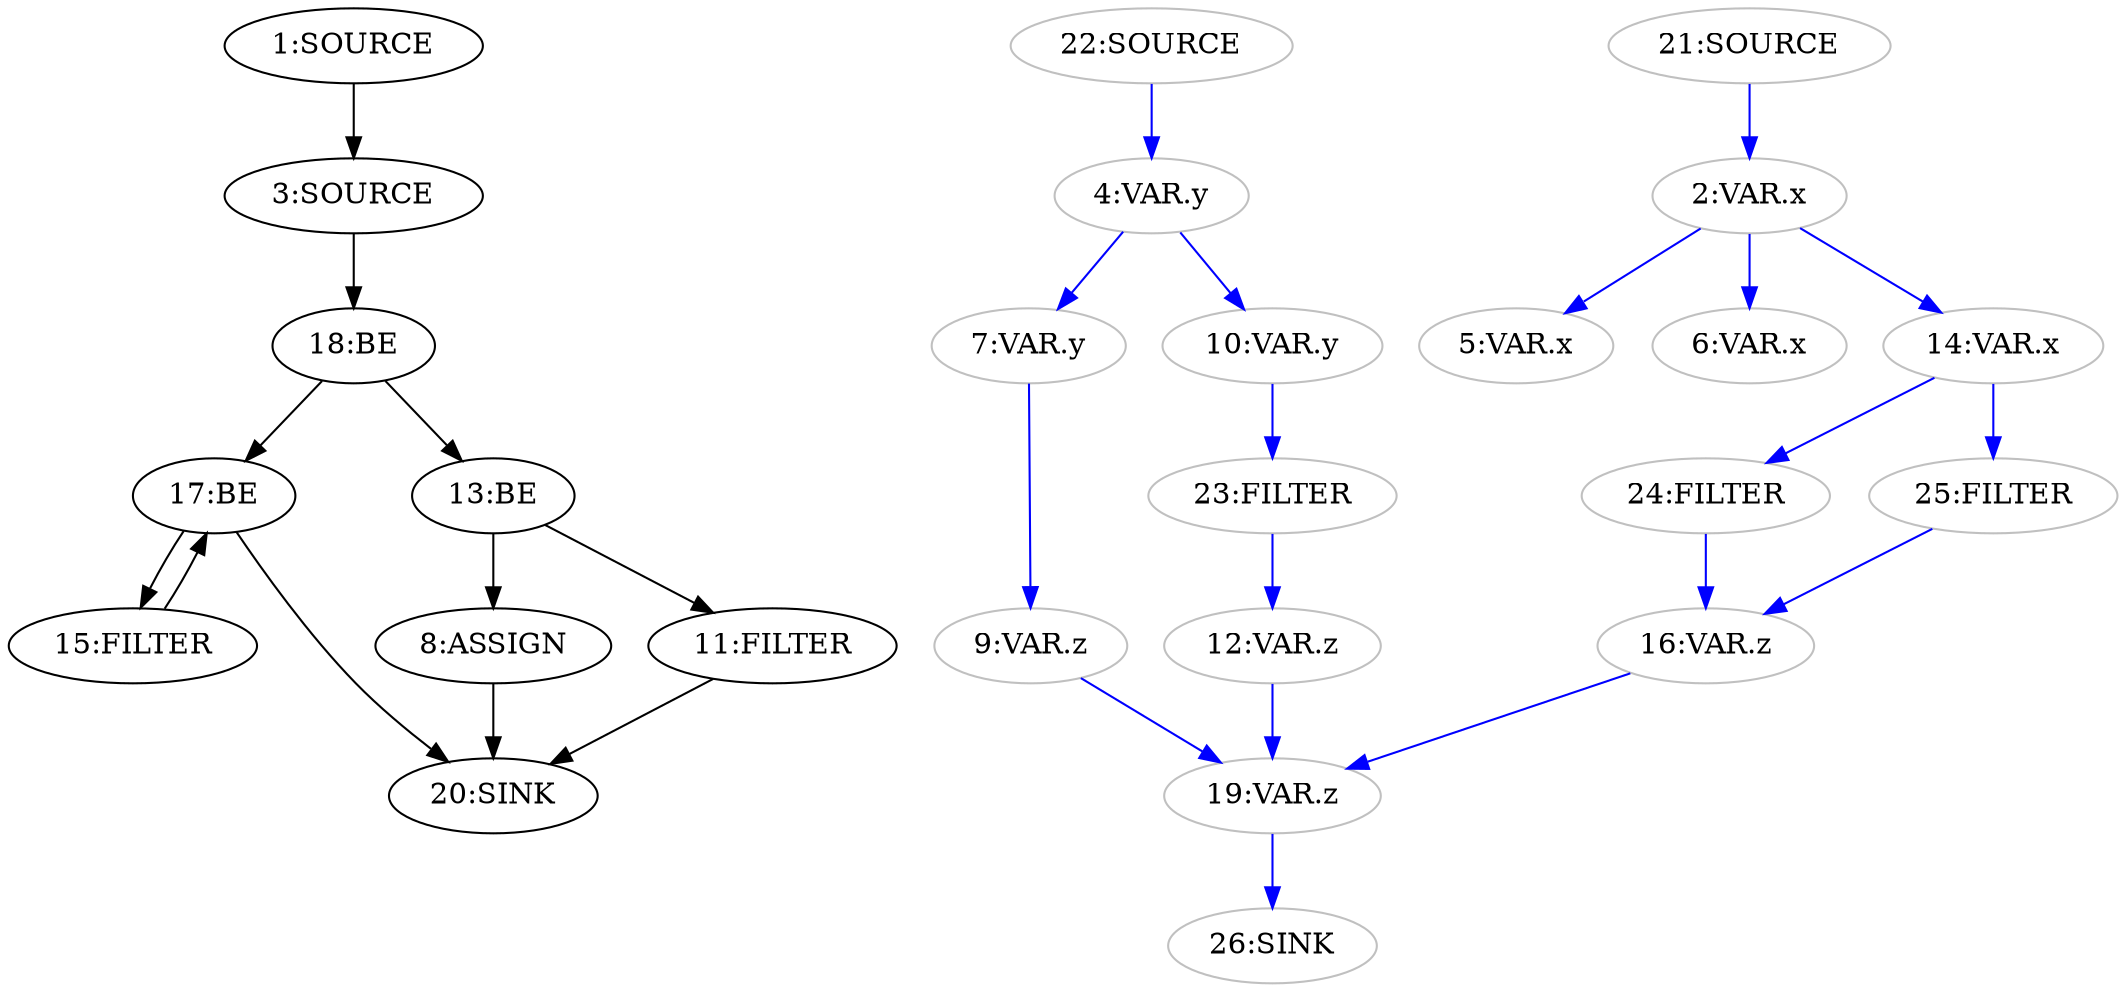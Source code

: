 digraph {
  n8 [label="8:ASSIGN"];
  n17 [label="17:BE"];
  n18 [label="18:BE"];
  n13 [label="13:BE"];
  n15 [label="15:FILTER"];
  n11 [label="11:FILTER"];
  n1 [label="1:SOURCE"];
  n3 [label="3:SOURCE"];
  n20 [label="20:SINK"];
  n2 [label="2:VAR.x" color="grey"];
  n4 [label="4:VAR.y" color="grey"];
  n5 [label="5:VAR.x" color="grey"];
  n6 [label="6:VAR.x" color="grey"];
  n7 [label="7:VAR.y" color="grey"];
  n9 [label="9:VAR.z" color="grey"];
  n10 [label="10:VAR.y" color="grey"];
  n12 [label="12:VAR.z" color="grey"];
  n14 [label="14:VAR.x" color="grey"];
  n16 [label="16:VAR.z" color="grey"];
  n19 [label="19:VAR.z" color="grey"];
  n21 [label="21:SOURCE" color="grey"];
  n22 [label="22:SOURCE" color="grey"];
  n23 [label="23:FILTER" color="grey"];
  n24 [label="24:FILTER" color="grey"];
  n25 [label="25:FILTER" color="grey"];
  n26 [label="26:SINK" color="grey"];
  n1 -> n3 [color="black"];
  n3 -> n18 [color="black"];
  n8 -> n20 [color="black"];
  n11 -> n20 [color="black"];
  n13 -> n8 [color="black"];
  n13 -> n11 [color="black"];
  n15 -> n17 [color="black"];
  n17 -> n15 [color="black"];
  n17 -> n20 [color="black"];
  n18 -> n13 [color="black"];
  n18 -> n17 [color="black"];
  n2 -> n5 [color="blue"];
  n2 -> n6 [color="blue"];
  n2 -> n14 [color="blue"];
  n4 -> n7 [color="blue"];
  n4 -> n10 [color="blue"];
  n7 -> n9 [color="blue"];
  n9 -> n19 [color="blue"];
  n10 -> n23 [color="blue"];
  n12 -> n19 [color="blue"];
  n14 -> n24 [color="blue"];
  n14 -> n25 [color="blue"];
  n16 -> n19 [color="blue"];
  n19 -> n26 [color="blue"];
  n21 -> n2 [color="blue"];
  n22 -> n4 [color="blue"];
  n23 -> n12 [color="blue"];
  n24 -> n16 [color="blue"];
  n25 -> n16 [color="blue"];
}
